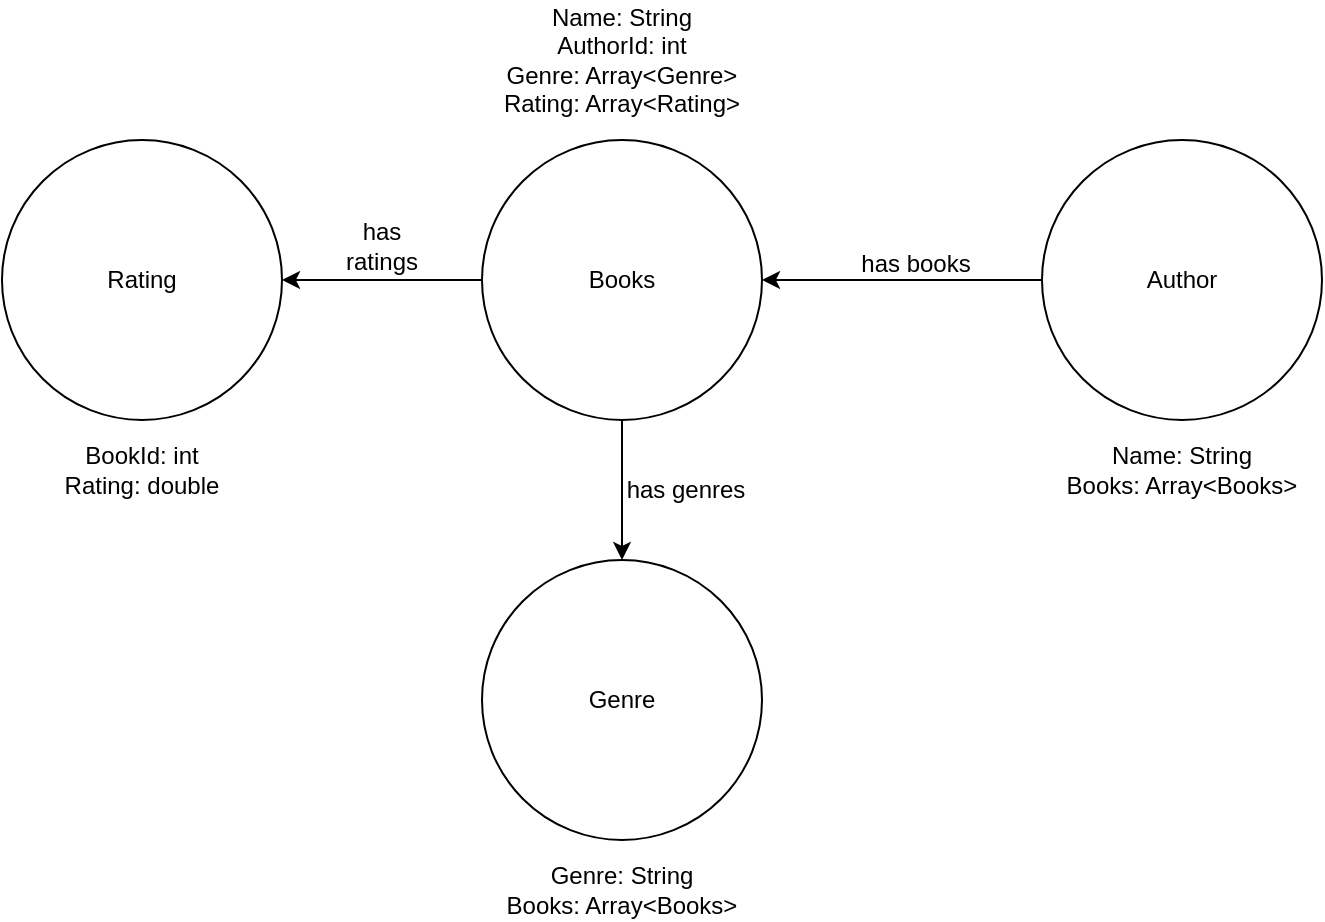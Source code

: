 <mxfile version="24.6.2" type="device">
  <diagram name="Page-1" id="Uhqs7MV-P6FZKxpE6baE">
    <mxGraphModel dx="1034" dy="500" grid="1" gridSize="10" guides="1" tooltips="1" connect="1" arrows="1" fold="1" page="1" pageScale="1" pageWidth="827" pageHeight="1169" math="0" shadow="0">
      <root>
        <mxCell id="0" />
        <mxCell id="1" parent="0" />
        <mxCell id="GRIhqJZ5VC9mnRdGsfr8-1" value="Books" style="ellipse;whiteSpace=wrap;html=1;aspect=fixed;" vertex="1" parent="1">
          <mxGeometry x="330" y="150" width="140" height="140" as="geometry" />
        </mxCell>
        <mxCell id="GRIhqJZ5VC9mnRdGsfr8-2" value="Author" style="ellipse;whiteSpace=wrap;html=1;aspect=fixed;" vertex="1" parent="1">
          <mxGeometry x="610" y="150" width="140" height="140" as="geometry" />
        </mxCell>
        <mxCell id="GRIhqJZ5VC9mnRdGsfr8-3" value="Genre" style="ellipse;whiteSpace=wrap;html=1;aspect=fixed;" vertex="1" parent="1">
          <mxGeometry x="330" y="360" width="140" height="140" as="geometry" />
        </mxCell>
        <mxCell id="GRIhqJZ5VC9mnRdGsfr8-4" value="Rating" style="ellipse;whiteSpace=wrap;html=1;aspect=fixed;" vertex="1" parent="1">
          <mxGeometry x="90" y="150" width="140" height="140" as="geometry" />
        </mxCell>
        <mxCell id="GRIhqJZ5VC9mnRdGsfr8-5" value="" style="endArrow=classic;html=1;rounded=0;exitX=0;exitY=0.5;exitDx=0;exitDy=0;entryX=1;entryY=0.5;entryDx=0;entryDy=0;" edge="1" parent="1" source="GRIhqJZ5VC9mnRdGsfr8-2" target="GRIhqJZ5VC9mnRdGsfr8-1">
          <mxGeometry width="50" height="50" relative="1" as="geometry">
            <mxPoint x="390" y="290" as="sourcePoint" />
            <mxPoint x="440" y="240" as="targetPoint" />
          </mxGeometry>
        </mxCell>
        <mxCell id="GRIhqJZ5VC9mnRdGsfr8-6" value="has books" style="text;strokeColor=none;align=center;fillColor=none;html=1;verticalAlign=middle;whiteSpace=wrap;rounded=0;" vertex="1" parent="1">
          <mxGeometry x="517" y="197" width="60" height="30" as="geometry" />
        </mxCell>
        <mxCell id="GRIhqJZ5VC9mnRdGsfr8-8" value="" style="endArrow=classic;html=1;rounded=0;exitX=0;exitY=0.5;exitDx=0;exitDy=0;entryX=1;entryY=0.5;entryDx=0;entryDy=0;" edge="1" parent="1" source="GRIhqJZ5VC9mnRdGsfr8-1" target="GRIhqJZ5VC9mnRdGsfr8-4">
          <mxGeometry width="50" height="50" relative="1" as="geometry">
            <mxPoint x="390" y="290" as="sourcePoint" />
            <mxPoint x="440" y="240" as="targetPoint" />
          </mxGeometry>
        </mxCell>
        <mxCell id="GRIhqJZ5VC9mnRdGsfr8-9" value="has ratings" style="text;strokeColor=none;align=center;fillColor=none;html=1;verticalAlign=middle;whiteSpace=wrap;rounded=0;" vertex="1" parent="1">
          <mxGeometry x="250" y="188" width="60" height="30" as="geometry" />
        </mxCell>
        <mxCell id="GRIhqJZ5VC9mnRdGsfr8-10" value="" style="endArrow=classic;html=1;rounded=0;entryX=0.5;entryY=0;entryDx=0;entryDy=0;" edge="1" parent="1" target="GRIhqJZ5VC9mnRdGsfr8-3">
          <mxGeometry width="50" height="50" relative="1" as="geometry">
            <mxPoint x="400" y="290" as="sourcePoint" />
            <mxPoint x="440" y="240" as="targetPoint" />
          </mxGeometry>
        </mxCell>
        <mxCell id="GRIhqJZ5VC9mnRdGsfr8-11" value="has genres" style="text;strokeColor=none;align=center;fillColor=none;html=1;verticalAlign=middle;whiteSpace=wrap;rounded=0;" vertex="1" parent="1">
          <mxGeometry x="394" y="310" width="76" height="30" as="geometry" />
        </mxCell>
        <mxCell id="GRIhqJZ5VC9mnRdGsfr8-12" value="Name: String&lt;div&gt;AuthorId: int&lt;/div&gt;&lt;div&gt;Genre: Array&amp;lt;Genre&amp;gt;&lt;/div&gt;&lt;div&gt;Rating: Array&amp;lt;Rating&amp;gt;&lt;/div&gt;" style="text;strokeColor=none;align=center;fillColor=none;html=1;verticalAlign=middle;whiteSpace=wrap;rounded=0;" vertex="1" parent="1">
          <mxGeometry x="330" y="80" width="140" height="60" as="geometry" />
        </mxCell>
        <mxCell id="GRIhqJZ5VC9mnRdGsfr8-13" value="BookId: int&lt;div&gt;Rating: double&lt;/div&gt;" style="text;strokeColor=none;align=center;fillColor=none;html=1;verticalAlign=middle;whiteSpace=wrap;rounded=0;" vertex="1" parent="1">
          <mxGeometry x="100" y="300" width="120" height="30" as="geometry" />
        </mxCell>
        <mxCell id="GRIhqJZ5VC9mnRdGsfr8-14" value="Name: String&lt;div&gt;Books: Array&amp;lt;Books&amp;gt;&lt;/div&gt;" style="text;strokeColor=none;align=center;fillColor=none;html=1;verticalAlign=middle;whiteSpace=wrap;rounded=0;" vertex="1" parent="1">
          <mxGeometry x="620" y="300" width="120" height="30" as="geometry" />
        </mxCell>
        <mxCell id="GRIhqJZ5VC9mnRdGsfr8-15" value="Genre: String&lt;div&gt;&lt;span style=&quot;background-color: initial;&quot;&gt;Books: Array&amp;lt;Books&amp;gt;&lt;/span&gt;&lt;/div&gt;" style="text;strokeColor=none;align=center;fillColor=none;html=1;verticalAlign=middle;whiteSpace=wrap;rounded=0;" vertex="1" parent="1">
          <mxGeometry x="337" y="510" width="126" height="30" as="geometry" />
        </mxCell>
      </root>
    </mxGraphModel>
  </diagram>
</mxfile>
